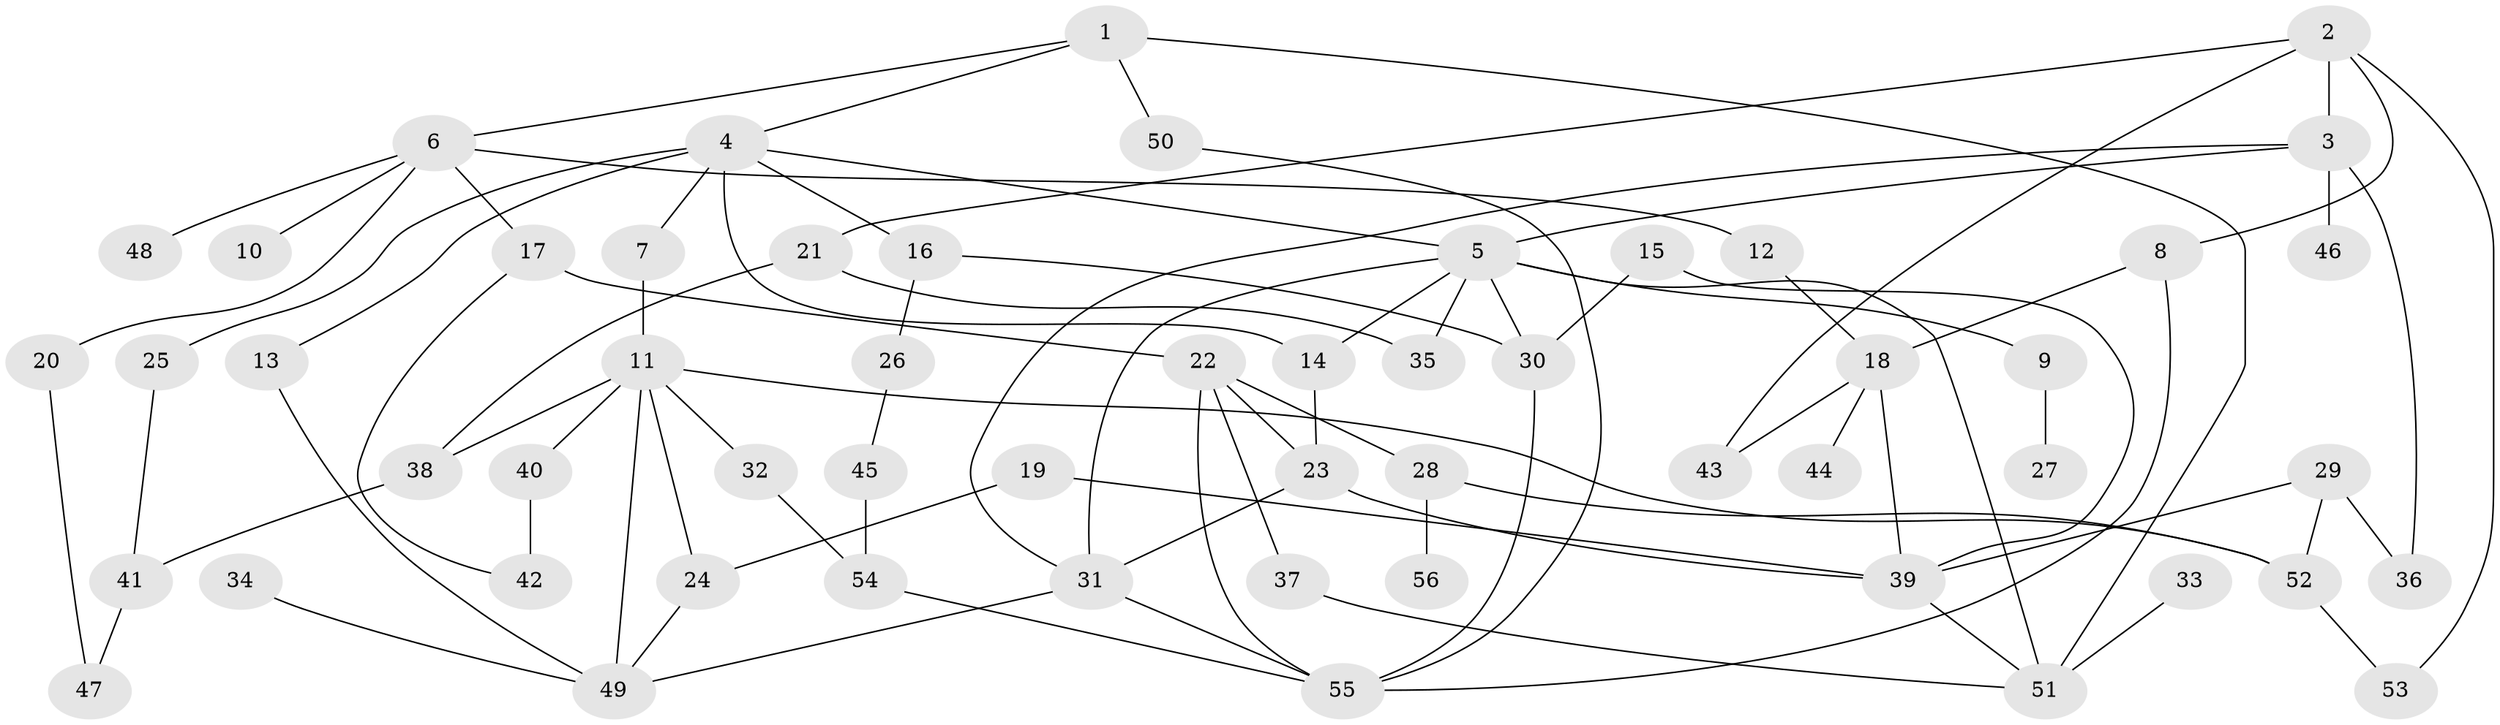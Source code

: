 // original degree distribution, {5: 0.03225806451612903, 9: 0.010752688172043012, 8: 0.010752688172043012, 4: 0.06451612903225806, 6: 0.03225806451612903, 1: 0.21505376344086022, 3: 0.22580645161290322, 7: 0.03225806451612903, 2: 0.3763440860215054}
// Generated by graph-tools (version 1.1) at 2025/36/03/04/25 23:36:09]
// undirected, 56 vertices, 86 edges
graph export_dot {
  node [color=gray90,style=filled];
  1;
  2;
  3;
  4;
  5;
  6;
  7;
  8;
  9;
  10;
  11;
  12;
  13;
  14;
  15;
  16;
  17;
  18;
  19;
  20;
  21;
  22;
  23;
  24;
  25;
  26;
  27;
  28;
  29;
  30;
  31;
  32;
  33;
  34;
  35;
  36;
  37;
  38;
  39;
  40;
  41;
  42;
  43;
  44;
  45;
  46;
  47;
  48;
  49;
  50;
  51;
  52;
  53;
  54;
  55;
  56;
  1 -- 4 [weight=1.0];
  1 -- 6 [weight=1.0];
  1 -- 50 [weight=1.0];
  1 -- 51 [weight=1.0];
  2 -- 3 [weight=1.0];
  2 -- 8 [weight=1.0];
  2 -- 21 [weight=1.0];
  2 -- 43 [weight=1.0];
  2 -- 53 [weight=1.0];
  3 -- 5 [weight=1.0];
  3 -- 31 [weight=1.0];
  3 -- 36 [weight=1.0];
  3 -- 46 [weight=1.0];
  4 -- 5 [weight=1.0];
  4 -- 7 [weight=1.0];
  4 -- 13 [weight=1.0];
  4 -- 14 [weight=1.0];
  4 -- 16 [weight=1.0];
  4 -- 25 [weight=1.0];
  5 -- 9 [weight=1.0];
  5 -- 14 [weight=1.0];
  5 -- 30 [weight=1.0];
  5 -- 31 [weight=1.0];
  5 -- 35 [weight=1.0];
  5 -- 51 [weight=1.0];
  6 -- 10 [weight=1.0];
  6 -- 12 [weight=1.0];
  6 -- 17 [weight=1.0];
  6 -- 20 [weight=1.0];
  6 -- 48 [weight=1.0];
  7 -- 11 [weight=1.0];
  8 -- 18 [weight=1.0];
  8 -- 55 [weight=1.0];
  9 -- 27 [weight=1.0];
  11 -- 24 [weight=1.0];
  11 -- 32 [weight=1.0];
  11 -- 38 [weight=1.0];
  11 -- 40 [weight=1.0];
  11 -- 49 [weight=1.0];
  11 -- 52 [weight=1.0];
  12 -- 18 [weight=1.0];
  13 -- 49 [weight=1.0];
  14 -- 23 [weight=1.0];
  15 -- 30 [weight=1.0];
  15 -- 39 [weight=1.0];
  16 -- 26 [weight=1.0];
  16 -- 30 [weight=1.0];
  17 -- 22 [weight=1.0];
  17 -- 42 [weight=1.0];
  18 -- 39 [weight=1.0];
  18 -- 43 [weight=1.0];
  18 -- 44 [weight=1.0];
  19 -- 24 [weight=1.0];
  19 -- 39 [weight=1.0];
  20 -- 47 [weight=1.0];
  21 -- 35 [weight=1.0];
  21 -- 38 [weight=1.0];
  22 -- 23 [weight=1.0];
  22 -- 28 [weight=1.0];
  22 -- 37 [weight=1.0];
  22 -- 55 [weight=1.0];
  23 -- 31 [weight=1.0];
  23 -- 39 [weight=1.0];
  24 -- 49 [weight=1.0];
  25 -- 41 [weight=1.0];
  26 -- 45 [weight=1.0];
  28 -- 52 [weight=1.0];
  28 -- 56 [weight=1.0];
  29 -- 36 [weight=1.0];
  29 -- 39 [weight=1.0];
  29 -- 52 [weight=1.0];
  30 -- 55 [weight=1.0];
  31 -- 49 [weight=1.0];
  31 -- 55 [weight=1.0];
  32 -- 54 [weight=1.0];
  33 -- 51 [weight=1.0];
  34 -- 49 [weight=1.0];
  37 -- 51 [weight=1.0];
  38 -- 41 [weight=1.0];
  39 -- 51 [weight=1.0];
  40 -- 42 [weight=2.0];
  41 -- 47 [weight=1.0];
  45 -- 54 [weight=1.0];
  50 -- 55 [weight=1.0];
  52 -- 53 [weight=1.0];
  54 -- 55 [weight=1.0];
}
